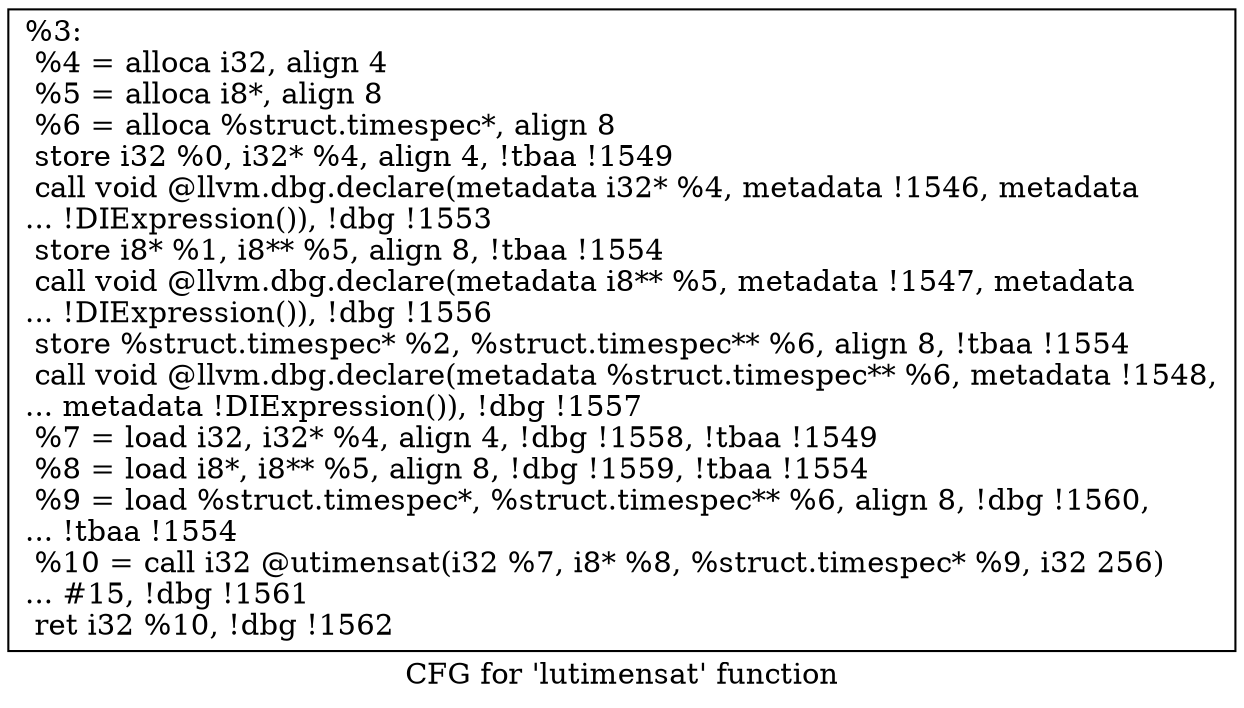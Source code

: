 digraph "CFG for 'lutimensat' function" {
	label="CFG for 'lutimensat' function";

	Node0x2aeeeb0 [shape=record,label="{%3:\l  %4 = alloca i32, align 4\l  %5 = alloca i8*, align 8\l  %6 = alloca %struct.timespec*, align 8\l  store i32 %0, i32* %4, align 4, !tbaa !1549\l  call void @llvm.dbg.declare(metadata i32* %4, metadata !1546, metadata\l... !DIExpression()), !dbg !1553\l  store i8* %1, i8** %5, align 8, !tbaa !1554\l  call void @llvm.dbg.declare(metadata i8** %5, metadata !1547, metadata\l... !DIExpression()), !dbg !1556\l  store %struct.timespec* %2, %struct.timespec** %6, align 8, !tbaa !1554\l  call void @llvm.dbg.declare(metadata %struct.timespec** %6, metadata !1548,\l... metadata !DIExpression()), !dbg !1557\l  %7 = load i32, i32* %4, align 4, !dbg !1558, !tbaa !1549\l  %8 = load i8*, i8** %5, align 8, !dbg !1559, !tbaa !1554\l  %9 = load %struct.timespec*, %struct.timespec** %6, align 8, !dbg !1560,\l... !tbaa !1554\l  %10 = call i32 @utimensat(i32 %7, i8* %8, %struct.timespec* %9, i32 256)\l... #15, !dbg !1561\l  ret i32 %10, !dbg !1562\l}"];
}
